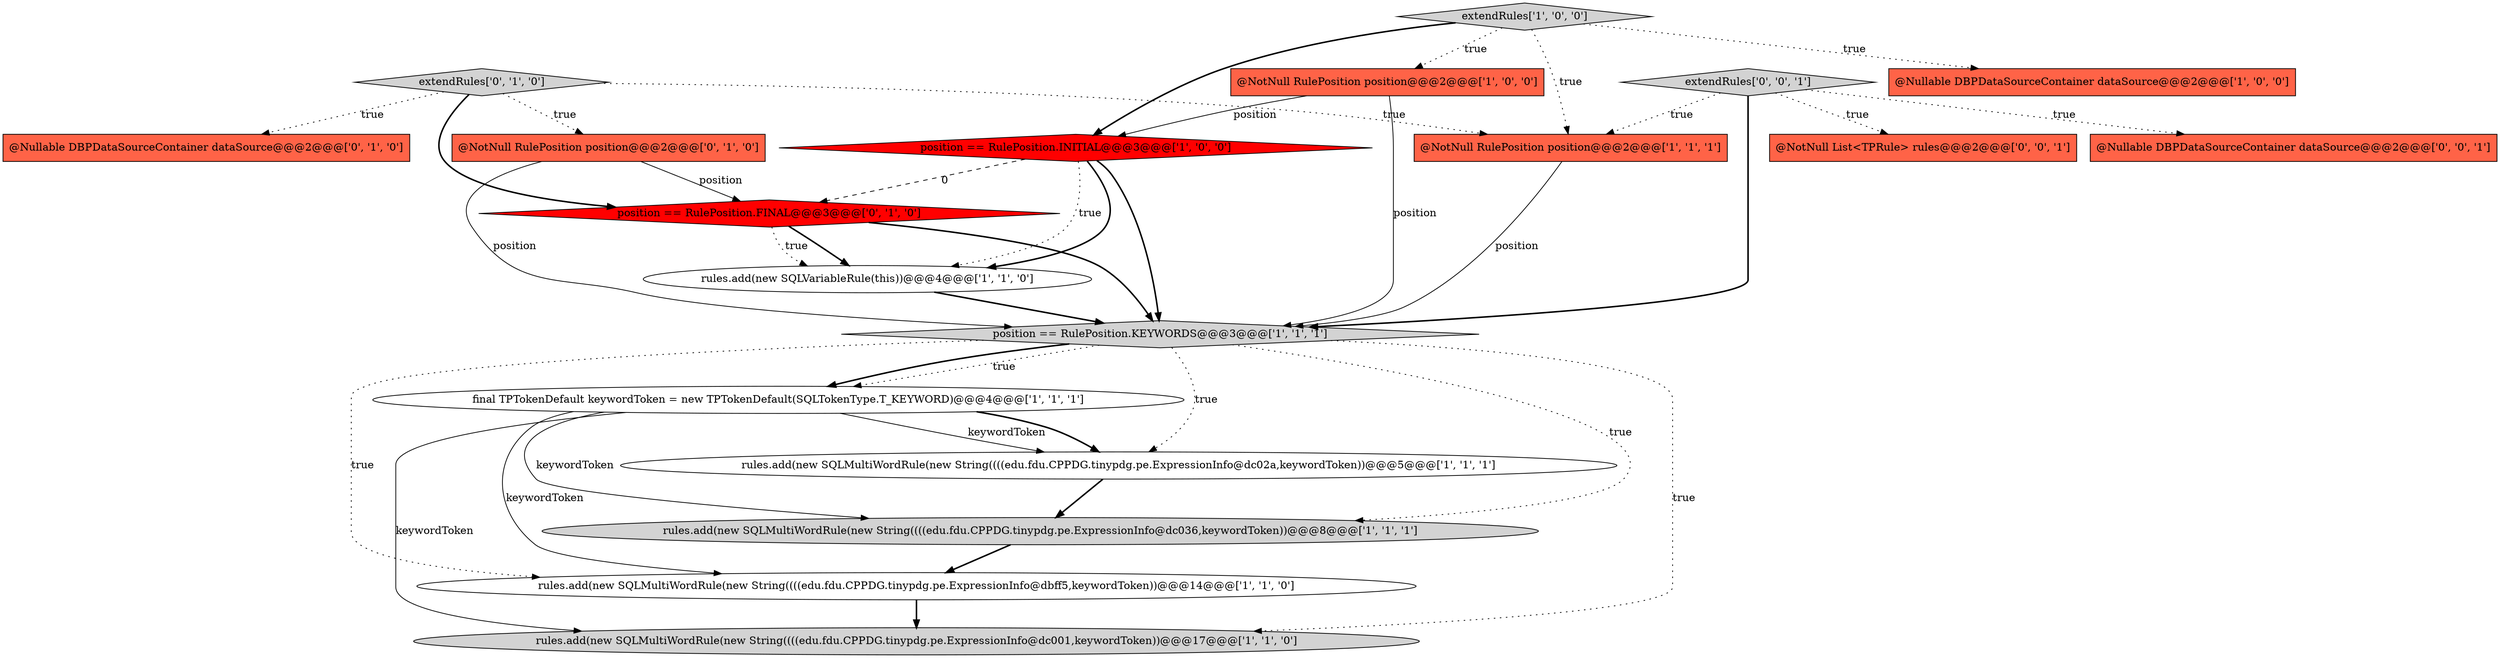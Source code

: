 digraph {
0 [style = filled, label = "rules.add(new SQLMultiWordRule(new String((((edu.fdu.CPPDG.tinypdg.pe.ExpressionInfo@dc02a,keywordToken))@@@5@@@['1', '1', '1']", fillcolor = white, shape = ellipse image = "AAA0AAABBB1BBB"];
18 [style = filled, label = "@NotNull List<TPRule> rules@@@2@@@['0', '0', '1']", fillcolor = tomato, shape = box image = "AAA0AAABBB3BBB"];
13 [style = filled, label = "position == RulePosition.FINAL@@@3@@@['0', '1', '0']", fillcolor = red, shape = diamond image = "AAA1AAABBB2BBB"];
6 [style = filled, label = "final TPTokenDefault keywordToken = new TPTokenDefault(SQLTokenType.T_KEYWORD)@@@4@@@['1', '1', '1']", fillcolor = white, shape = ellipse image = "AAA0AAABBB1BBB"];
3 [style = filled, label = "rules.add(new SQLMultiWordRule(new String((((edu.fdu.CPPDG.tinypdg.pe.ExpressionInfo@dc036,keywordToken))@@@8@@@['1', '1', '1']", fillcolor = lightgray, shape = ellipse image = "AAA0AAABBB1BBB"];
10 [style = filled, label = "extendRules['1', '0', '0']", fillcolor = lightgray, shape = diamond image = "AAA0AAABBB1BBB"];
8 [style = filled, label = "@NotNull RulePosition position@@@2@@@['1', '1', '1']", fillcolor = tomato, shape = box image = "AAA0AAABBB1BBB"];
11 [style = filled, label = "rules.add(new SQLVariableRule(this))@@@4@@@['1', '1', '0']", fillcolor = white, shape = ellipse image = "AAA0AAABBB1BBB"];
12 [style = filled, label = "@Nullable DBPDataSourceContainer dataSource@@@2@@@['0', '1', '0']", fillcolor = tomato, shape = box image = "AAA0AAABBB2BBB"];
9 [style = filled, label = "rules.add(new SQLMultiWordRule(new String((((edu.fdu.CPPDG.tinypdg.pe.ExpressionInfo@dc001,keywordToken))@@@17@@@['1', '1', '0']", fillcolor = lightgray, shape = ellipse image = "AAA0AAABBB1BBB"];
15 [style = filled, label = "@NotNull RulePosition position@@@2@@@['0', '1', '0']", fillcolor = tomato, shape = box image = "AAA0AAABBB2BBB"];
17 [style = filled, label = "@Nullable DBPDataSourceContainer dataSource@@@2@@@['0', '0', '1']", fillcolor = tomato, shape = box image = "AAA0AAABBB3BBB"];
2 [style = filled, label = "@NotNull RulePosition position@@@2@@@['1', '0', '0']", fillcolor = tomato, shape = box image = "AAA0AAABBB1BBB"];
5 [style = filled, label = "rules.add(new SQLMultiWordRule(new String((((edu.fdu.CPPDG.tinypdg.pe.ExpressionInfo@dbff5,keywordToken))@@@14@@@['1', '1', '0']", fillcolor = white, shape = ellipse image = "AAA0AAABBB1BBB"];
7 [style = filled, label = "position == RulePosition.KEYWORDS@@@3@@@['1', '1', '1']", fillcolor = lightgray, shape = diamond image = "AAA0AAABBB1BBB"];
1 [style = filled, label = "position == RulePosition.INITIAL@@@3@@@['1', '0', '0']", fillcolor = red, shape = diamond image = "AAA1AAABBB1BBB"];
4 [style = filled, label = "@Nullable DBPDataSourceContainer dataSource@@@2@@@['1', '0', '0']", fillcolor = tomato, shape = box image = "AAA0AAABBB1BBB"];
16 [style = filled, label = "extendRules['0', '0', '1']", fillcolor = lightgray, shape = diamond image = "AAA0AAABBB3BBB"];
14 [style = filled, label = "extendRules['0', '1', '0']", fillcolor = lightgray, shape = diamond image = "AAA0AAABBB2BBB"];
0->3 [style = bold, label=""];
16->8 [style = dotted, label="true"];
10->8 [style = dotted, label="true"];
7->6 [style = dotted, label="true"];
14->12 [style = dotted, label="true"];
5->9 [style = bold, label=""];
15->13 [style = solid, label="position"];
1->11 [style = dotted, label="true"];
16->17 [style = dotted, label="true"];
16->7 [style = bold, label=""];
6->5 [style = solid, label="keywordToken"];
6->0 [style = solid, label="keywordToken"];
6->0 [style = bold, label=""];
7->9 [style = dotted, label="true"];
7->0 [style = dotted, label="true"];
1->7 [style = bold, label=""];
13->11 [style = bold, label=""];
1->11 [style = bold, label=""];
7->5 [style = dotted, label="true"];
1->13 [style = dashed, label="0"];
2->1 [style = solid, label="position"];
14->15 [style = dotted, label="true"];
6->9 [style = solid, label="keywordToken"];
3->5 [style = bold, label=""];
2->7 [style = solid, label="position"];
15->7 [style = solid, label="position"];
10->2 [style = dotted, label="true"];
7->3 [style = dotted, label="true"];
8->7 [style = solid, label="position"];
13->7 [style = bold, label=""];
7->6 [style = bold, label=""];
14->8 [style = dotted, label="true"];
13->11 [style = dotted, label="true"];
6->3 [style = solid, label="keywordToken"];
14->13 [style = bold, label=""];
10->4 [style = dotted, label="true"];
10->1 [style = bold, label=""];
11->7 [style = bold, label=""];
16->18 [style = dotted, label="true"];
}
